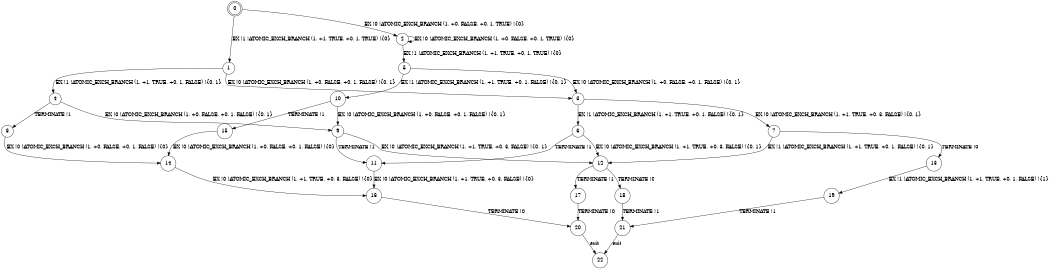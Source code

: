 digraph BCG {
size = "7, 10.5";
center = TRUE;
node [shape = circle];
0 [peripheries = 2];
0 -> 1 [label = "EX !1 !ATOMIC_EXCH_BRANCH (1, +1, TRUE, +0, 1, TRUE) !{0}"];
0 -> 2 [label = "EX !0 !ATOMIC_EXCH_BRANCH (1, +0, FALSE, +0, 1, TRUE) !{0}"];
1 -> 3 [label = "EX !0 !ATOMIC_EXCH_BRANCH (1, +0, FALSE, +0, 1, FALSE) !{0, 1}"];
1 -> 4 [label = "EX !1 !ATOMIC_EXCH_BRANCH (1, +1, TRUE, +0, 1, FALSE) !{0, 1}"];
2 -> 5 [label = "EX !1 !ATOMIC_EXCH_BRANCH (1, +1, TRUE, +0, 1, TRUE) !{0}"];
2 -> 2 [label = "EX !0 !ATOMIC_EXCH_BRANCH (1, +0, FALSE, +0, 1, TRUE) !{0}"];
3 -> 6 [label = "EX !1 !ATOMIC_EXCH_BRANCH (1, +1, TRUE, +0, 1, FALSE) !{0, 1}"];
3 -> 7 [label = "EX !0 !ATOMIC_EXCH_BRANCH (1, +1, TRUE, +0, 3, FALSE) !{0, 1}"];
4 -> 8 [label = "TERMINATE !1"];
4 -> 9 [label = "EX !0 !ATOMIC_EXCH_BRANCH (1, +0, FALSE, +0, 1, FALSE) !{0, 1}"];
5 -> 10 [label = "EX !1 !ATOMIC_EXCH_BRANCH (1, +1, TRUE, +0, 1, FALSE) !{0, 1}"];
5 -> 3 [label = "EX !0 !ATOMIC_EXCH_BRANCH (1, +0, FALSE, +0, 1, FALSE) !{0, 1}"];
6 -> 11 [label = "TERMINATE !1"];
6 -> 12 [label = "EX !0 !ATOMIC_EXCH_BRANCH (1, +1, TRUE, +0, 3, FALSE) !{0, 1}"];
7 -> 13 [label = "TERMINATE !0"];
7 -> 12 [label = "EX !1 !ATOMIC_EXCH_BRANCH (1, +1, TRUE, +0, 1, FALSE) !{0, 1}"];
8 -> 14 [label = "EX !0 !ATOMIC_EXCH_BRANCH (1, +0, FALSE, +0, 1, FALSE) !{0}"];
9 -> 11 [label = "TERMINATE !1"];
9 -> 12 [label = "EX !0 !ATOMIC_EXCH_BRANCH (1, +1, TRUE, +0, 3, FALSE) !{0, 1}"];
10 -> 15 [label = "TERMINATE !1"];
10 -> 9 [label = "EX !0 !ATOMIC_EXCH_BRANCH (1, +0, FALSE, +0, 1, FALSE) !{0, 1}"];
11 -> 16 [label = "EX !0 !ATOMIC_EXCH_BRANCH (1, +1, TRUE, +0, 3, FALSE) !{0}"];
12 -> 17 [label = "TERMINATE !1"];
12 -> 18 [label = "TERMINATE !0"];
13 -> 19 [label = "EX !1 !ATOMIC_EXCH_BRANCH (1, +1, TRUE, +0, 1, FALSE) !{1}"];
14 -> 16 [label = "EX !0 !ATOMIC_EXCH_BRANCH (1, +1, TRUE, +0, 3, FALSE) !{0}"];
15 -> 14 [label = "EX !0 !ATOMIC_EXCH_BRANCH (1, +0, FALSE, +0, 1, FALSE) !{0}"];
16 -> 20 [label = "TERMINATE !0"];
17 -> 20 [label = "TERMINATE !0"];
18 -> 21 [label = "TERMINATE !1"];
19 -> 21 [label = "TERMINATE !1"];
20 -> 22 [label = "exit"];
21 -> 22 [label = "exit"];
}
